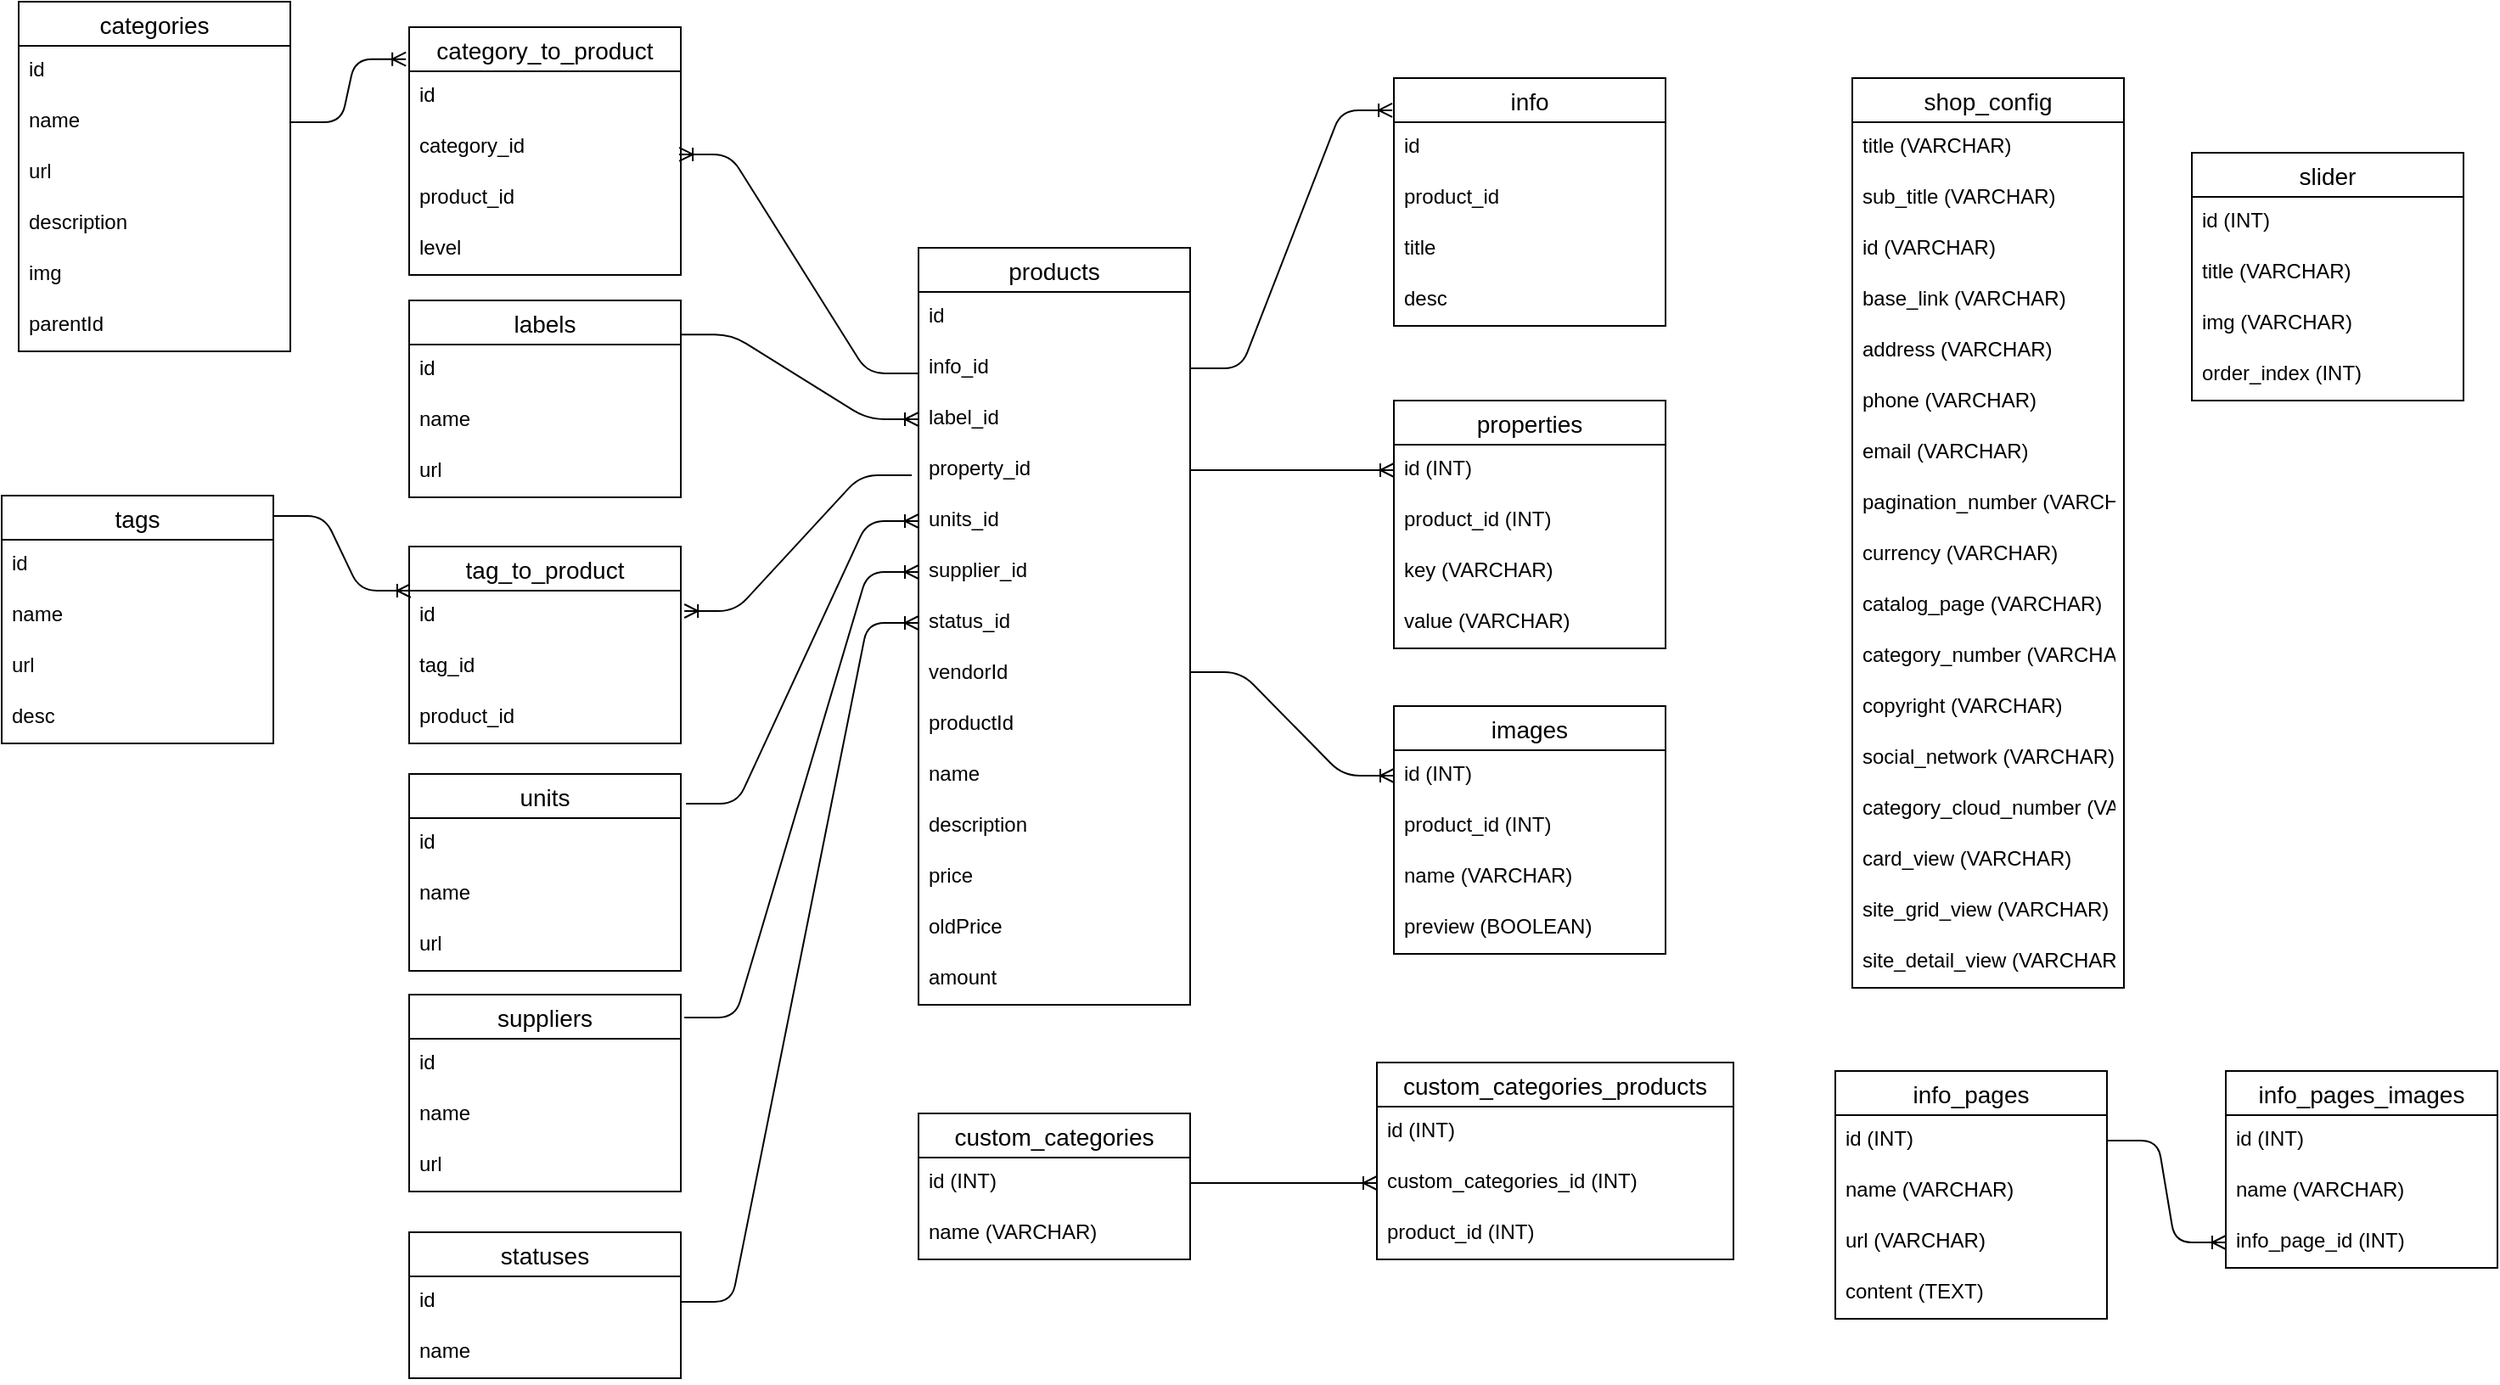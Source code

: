 <mxfile version="15.4.1" type="device"><diagram id="36N0CH02LClI_VY_MF4J" name="Page-1"><mxGraphModel dx="677" dy="369" grid="1" gridSize="10" guides="1" tooltips="1" connect="1" arrows="1" fold="1" page="1" pageScale="1" pageWidth="2339" pageHeight="3300" math="0" shadow="0"><root><mxCell id="0"/><mxCell id="1" parent="0"/><mxCell id="BFThYjjBlG5zubjrRYY2-1" value="products" style="swimlane;fontStyle=0;childLayout=stackLayout;horizontal=1;startSize=26;horizontalStack=0;resizeParent=1;resizeParentMax=0;resizeLast=0;collapsible=1;marginBottom=0;align=center;fontSize=14;" parent="1" vertex="1"><mxGeometry x="620" y="215" width="160" height="446" as="geometry"/></mxCell><mxCell id="BFThYjjBlG5zubjrRYY2-2" value="id" style="text;strokeColor=none;fillColor=none;spacingLeft=4;spacingRight=4;overflow=hidden;rotatable=0;points=[[0,0.5],[1,0.5]];portConstraint=eastwest;fontSize=12;" parent="BFThYjjBlG5zubjrRYY2-1" vertex="1"><mxGeometry y="26" width="160" height="30" as="geometry"/></mxCell><mxCell id="BFThYjjBlG5zubjrRYY2-4" value="info_id" style="text;strokeColor=none;fillColor=none;spacingLeft=4;spacingRight=4;overflow=hidden;rotatable=0;points=[[0,0.5],[1,0.5]];portConstraint=eastwest;fontSize=12;" parent="BFThYjjBlG5zubjrRYY2-1" vertex="1"><mxGeometry y="56" width="160" height="30" as="geometry"/></mxCell><mxCell id="BFThYjjBlG5zubjrRYY2-85" value="label_id" style="text;strokeColor=none;fillColor=none;spacingLeft=4;spacingRight=4;overflow=hidden;rotatable=0;points=[[0,0.5],[1,0.5]];portConstraint=eastwest;fontSize=12;" parent="BFThYjjBlG5zubjrRYY2-1" vertex="1"><mxGeometry y="86" width="160" height="30" as="geometry"/></mxCell><mxCell id="BFThYjjBlG5zubjrRYY2-108" value="property_id&#10;" style="text;strokeColor=none;fillColor=none;spacingLeft=4;spacingRight=4;overflow=hidden;rotatable=0;points=[[0,0.5],[1,0.5]];portConstraint=eastwest;fontSize=12;" parent="BFThYjjBlG5zubjrRYY2-1" vertex="1"><mxGeometry y="116" width="160" height="30" as="geometry"/></mxCell><mxCell id="BFThYjjBlG5zubjrRYY2-28" value="units_id" style="text;strokeColor=none;fillColor=none;spacingLeft=4;spacingRight=4;overflow=hidden;rotatable=0;points=[[0,0.5],[1,0.5]];portConstraint=eastwest;fontSize=12;" parent="BFThYjjBlG5zubjrRYY2-1" vertex="1"><mxGeometry y="146" width="160" height="30" as="geometry"/></mxCell><mxCell id="BFThYjjBlG5zubjrRYY2-29" value="supplier_id" style="text;strokeColor=none;fillColor=none;spacingLeft=4;spacingRight=4;overflow=hidden;rotatable=0;points=[[0,0.5],[1,0.5]];portConstraint=eastwest;fontSize=12;" parent="BFThYjjBlG5zubjrRYY2-1" vertex="1"><mxGeometry y="176" width="160" height="30" as="geometry"/></mxCell><mxCell id="XD39l51S1EiZAexz2VsH-1" value="status_id" style="text;strokeColor=none;fillColor=none;spacingLeft=4;spacingRight=4;overflow=hidden;rotatable=0;points=[[0,0.5],[1,0.5]];portConstraint=eastwest;fontSize=12;" parent="BFThYjjBlG5zubjrRYY2-1" vertex="1"><mxGeometry y="206" width="160" height="30" as="geometry"/></mxCell><mxCell id="BFThYjjBlG5zubjrRYY2-5" value="vendorId" style="text;strokeColor=none;fillColor=none;spacingLeft=4;spacingRight=4;overflow=hidden;rotatable=0;points=[[0,0.5],[1,0.5]];portConstraint=eastwest;fontSize=12;" parent="BFThYjjBlG5zubjrRYY2-1" vertex="1"><mxGeometry y="236" width="160" height="30" as="geometry"/></mxCell><mxCell id="BFThYjjBlG5zubjrRYY2-84" value="productId" style="text;strokeColor=none;fillColor=none;spacingLeft=4;spacingRight=4;overflow=hidden;rotatable=0;points=[[0,0.5],[1,0.5]];portConstraint=eastwest;fontSize=12;" parent="BFThYjjBlG5zubjrRYY2-1" vertex="1"><mxGeometry y="266" width="160" height="30" as="geometry"/></mxCell><mxCell id="BFThYjjBlG5zubjrRYY2-6" value="name" style="text;strokeColor=none;fillColor=none;spacingLeft=4;spacingRight=4;overflow=hidden;rotatable=0;points=[[0,0.5],[1,0.5]];portConstraint=eastwest;fontSize=12;" parent="BFThYjjBlG5zubjrRYY2-1" vertex="1"><mxGeometry y="296" width="160" height="30" as="geometry"/></mxCell><mxCell id="BFThYjjBlG5zubjrRYY2-11" value="description" style="text;strokeColor=none;fillColor=none;spacingLeft=4;spacingRight=4;overflow=hidden;rotatable=0;points=[[0,0.5],[1,0.5]];portConstraint=eastwest;fontSize=12;" parent="BFThYjjBlG5zubjrRYY2-1" vertex="1"><mxGeometry y="326" width="160" height="30" as="geometry"/></mxCell><mxCell id="BFThYjjBlG5zubjrRYY2-30" value="price" style="text;strokeColor=none;fillColor=none;spacingLeft=4;spacingRight=4;overflow=hidden;rotatable=0;points=[[0,0.5],[1,0.5]];portConstraint=eastwest;fontSize=12;" parent="BFThYjjBlG5zubjrRYY2-1" vertex="1"><mxGeometry y="356" width="160" height="30" as="geometry"/></mxCell><mxCell id="BFThYjjBlG5zubjrRYY2-12" value="oldPrice" style="text;strokeColor=none;fillColor=none;spacingLeft=4;spacingRight=4;overflow=hidden;rotatable=0;points=[[0,0.5],[1,0.5]];portConstraint=eastwest;fontSize=12;" parent="BFThYjjBlG5zubjrRYY2-1" vertex="1"><mxGeometry y="386" width="160" height="30" as="geometry"/></mxCell><mxCell id="BFThYjjBlG5zubjrRYY2-27" value="amount" style="text;strokeColor=none;fillColor=none;spacingLeft=4;spacingRight=4;overflow=hidden;rotatable=0;points=[[0,0.5],[1,0.5]];portConstraint=eastwest;fontSize=12;" parent="BFThYjjBlG5zubjrRYY2-1" vertex="1"><mxGeometry y="416" width="160" height="30" as="geometry"/></mxCell><mxCell id="BFThYjjBlG5zubjrRYY2-33" value="info" style="swimlane;fontStyle=0;childLayout=stackLayout;horizontal=1;startSize=26;horizontalStack=0;resizeParent=1;resizeParentMax=0;resizeLast=0;collapsible=1;marginBottom=0;align=center;fontSize=14;" parent="1" vertex="1"><mxGeometry x="900" y="115" width="160" height="146" as="geometry"/></mxCell><mxCell id="BFThYjjBlG5zubjrRYY2-34" value="id" style="text;strokeColor=none;fillColor=none;spacingLeft=4;spacingRight=4;overflow=hidden;rotatable=0;points=[[0,0.5],[1,0.5]];portConstraint=eastwest;fontSize=12;" parent="BFThYjjBlG5zubjrRYY2-33" vertex="1"><mxGeometry y="26" width="160" height="30" as="geometry"/></mxCell><mxCell id="BFThYjjBlG5zubjrRYY2-70" value="product_id&#10;" style="text;strokeColor=none;fillColor=none;spacingLeft=4;spacingRight=4;overflow=hidden;rotatable=0;points=[[0,0.5],[1,0.5]];portConstraint=eastwest;fontSize=12;" parent="BFThYjjBlG5zubjrRYY2-33" vertex="1"><mxGeometry y="56" width="160" height="30" as="geometry"/></mxCell><mxCell id="BFThYjjBlG5zubjrRYY2-35" value="title" style="text;strokeColor=none;fillColor=none;spacingLeft=4;spacingRight=4;overflow=hidden;rotatable=0;points=[[0,0.5],[1,0.5]];portConstraint=eastwest;fontSize=12;" parent="BFThYjjBlG5zubjrRYY2-33" vertex="1"><mxGeometry y="86" width="160" height="30" as="geometry"/></mxCell><mxCell id="BFThYjjBlG5zubjrRYY2-36" value="desc" style="text;strokeColor=none;fillColor=none;spacingLeft=4;spacingRight=4;overflow=hidden;rotatable=0;points=[[0,0.5],[1,0.5]];portConstraint=eastwest;fontSize=12;" parent="BFThYjjBlG5zubjrRYY2-33" vertex="1"><mxGeometry y="116" width="160" height="30" as="geometry"/></mxCell><mxCell id="BFThYjjBlG5zubjrRYY2-38" value="" style="edgeStyle=entityRelationEdgeStyle;fontSize=12;html=1;endArrow=ERoneToMany;entryX=-0.006;entryY=0.13;entryDx=0;entryDy=0;exitX=1;exitY=0.5;exitDx=0;exitDy=0;entryPerimeter=0;" parent="1" source="BFThYjjBlG5zubjrRYY2-4" target="BFThYjjBlG5zubjrRYY2-33" edge="1"><mxGeometry width="100" height="100" relative="1" as="geometry"><mxPoint x="772" y="154" as="sourcePoint"/><mxPoint x="1050" y="531" as="targetPoint"/></mxGeometry></mxCell><mxCell id="BFThYjjBlG5zubjrRYY2-39" value="categories" style="swimlane;fontStyle=0;childLayout=stackLayout;horizontal=1;startSize=26;horizontalStack=0;resizeParent=1;resizeParentMax=0;resizeLast=0;collapsible=1;marginBottom=0;align=center;fontSize=14;flipH=1;" parent="1" vertex="1"><mxGeometry x="90" y="70" width="160" height="206" as="geometry"/></mxCell><mxCell id="BFThYjjBlG5zubjrRYY2-40" value="id" style="text;strokeColor=none;fillColor=none;spacingLeft=4;spacingRight=4;overflow=hidden;rotatable=0;points=[[0,0.5],[1,0.5]];portConstraint=eastwest;fontSize=12;" parent="BFThYjjBlG5zubjrRYY2-39" vertex="1"><mxGeometry y="26" width="160" height="30" as="geometry"/></mxCell><mxCell id="BFThYjjBlG5zubjrRYY2-71" value="name" style="text;strokeColor=none;fillColor=none;spacingLeft=4;spacingRight=4;overflow=hidden;rotatable=0;points=[[0,0.5],[1,0.5]];portConstraint=eastwest;fontSize=12;" parent="BFThYjjBlG5zubjrRYY2-39" vertex="1"><mxGeometry y="56" width="160" height="30" as="geometry"/></mxCell><mxCell id="BFThYjjBlG5zubjrRYY2-72" value="url" style="text;strokeColor=none;fillColor=none;spacingLeft=4;spacingRight=4;overflow=hidden;rotatable=0;points=[[0,0.5],[1,0.5]];portConstraint=eastwest;fontSize=12;" parent="BFThYjjBlG5zubjrRYY2-39" vertex="1"><mxGeometry y="86" width="160" height="30" as="geometry"/></mxCell><mxCell id="BFThYjjBlG5zubjrRYY2-87" value="description" style="text;strokeColor=none;fillColor=none;spacingLeft=4;spacingRight=4;overflow=hidden;rotatable=0;points=[[0,0.5],[1,0.5]];portConstraint=eastwest;fontSize=12;" parent="BFThYjjBlG5zubjrRYY2-39" vertex="1"><mxGeometry y="116" width="160" height="30" as="geometry"/></mxCell><mxCell id="BFThYjjBlG5zubjrRYY2-88" value="img" style="text;strokeColor=none;fillColor=none;spacingLeft=4;spacingRight=4;overflow=hidden;rotatable=0;points=[[0,0.5],[1,0.5]];portConstraint=eastwest;fontSize=12;" parent="BFThYjjBlG5zubjrRYY2-39" vertex="1"><mxGeometry y="146" width="160" height="30" as="geometry"/></mxCell><mxCell id="2tE6KyGhtr5BVdpOvnAl-1" value="parentId" style="text;strokeColor=none;fillColor=none;spacingLeft=4;spacingRight=4;overflow=hidden;rotatable=0;points=[[0,0.5],[1,0.5]];portConstraint=eastwest;fontSize=12;" parent="BFThYjjBlG5zubjrRYY2-39" vertex="1"><mxGeometry y="176" width="160" height="30" as="geometry"/></mxCell><mxCell id="BFThYjjBlG5zubjrRYY2-50" value="tags" style="swimlane;fontStyle=0;childLayout=stackLayout;horizontal=1;startSize=26;horizontalStack=0;resizeParent=1;resizeParentMax=0;resizeLast=0;collapsible=1;marginBottom=0;align=center;fontSize=14;" parent="1" vertex="1"><mxGeometry x="80" y="361" width="160" height="146" as="geometry"/></mxCell><mxCell id="BFThYjjBlG5zubjrRYY2-51" value="id" style="text;strokeColor=none;fillColor=none;spacingLeft=4;spacingRight=4;overflow=hidden;rotatable=0;points=[[0,0.5],[1,0.5]];portConstraint=eastwest;fontSize=12;" parent="BFThYjjBlG5zubjrRYY2-50" vertex="1"><mxGeometry y="26" width="160" height="30" as="geometry"/></mxCell><mxCell id="BFThYjjBlG5zubjrRYY2-52" value="name" style="text;strokeColor=none;fillColor=none;spacingLeft=4;spacingRight=4;overflow=hidden;rotatable=0;points=[[0,0.5],[1,0.5]];portConstraint=eastwest;fontSize=12;" parent="BFThYjjBlG5zubjrRYY2-50" vertex="1"><mxGeometry y="56" width="160" height="30" as="geometry"/></mxCell><mxCell id="BFThYjjBlG5zubjrRYY2-53" value="url" style="text;strokeColor=none;fillColor=none;spacingLeft=4;spacingRight=4;overflow=hidden;rotatable=0;points=[[0,0.5],[1,0.5]];portConstraint=eastwest;fontSize=12;" parent="BFThYjjBlG5zubjrRYY2-50" vertex="1"><mxGeometry y="86" width="160" height="30" as="geometry"/></mxCell><mxCell id="BFThYjjBlG5zubjrRYY2-125" value="desc" style="text;strokeColor=none;fillColor=none;spacingLeft=4;spacingRight=4;overflow=hidden;rotatable=0;points=[[0,0.5],[1,0.5]];portConstraint=eastwest;fontSize=12;" parent="BFThYjjBlG5zubjrRYY2-50" vertex="1"><mxGeometry y="116" width="160" height="30" as="geometry"/></mxCell><mxCell id="BFThYjjBlG5zubjrRYY2-54" value="" style="edgeStyle=entityRelationEdgeStyle;fontSize=12;html=1;endArrow=ERoneToMany;rounded=1;targetPerimeterSpacing=4;startSize=13;entryX=0.006;entryY=0;entryDx=0;entryDy=0;entryPerimeter=0;exitX=1;exitY=0.082;exitDx=0;exitDy=0;exitPerimeter=0;" parent="1" source="BFThYjjBlG5zubjrRYY2-50" target="1uZhw6osIgVFx9gYgVaO-2" edge="1"><mxGeometry width="100" height="100" relative="1" as="geometry"><mxPoint x="244" y="375" as="sourcePoint"/><mxPoint x="210" y="475" as="targetPoint"/></mxGeometry></mxCell><mxCell id="BFThYjjBlG5zubjrRYY2-58" value="labels" style="swimlane;fontStyle=0;childLayout=stackLayout;horizontal=1;startSize=26;horizontalStack=0;resizeParent=1;resizeParentMax=0;resizeLast=0;collapsible=1;marginBottom=0;align=center;fontSize=14;" parent="1" vertex="1"><mxGeometry x="320" y="246" width="160" height="116" as="geometry"/></mxCell><mxCell id="BFThYjjBlG5zubjrRYY2-59" value="id" style="text;strokeColor=none;fillColor=none;spacingLeft=4;spacingRight=4;overflow=hidden;rotatable=0;points=[[0,0.5],[1,0.5]];portConstraint=eastwest;fontSize=12;" parent="BFThYjjBlG5zubjrRYY2-58" vertex="1"><mxGeometry y="26" width="160" height="30" as="geometry"/></mxCell><mxCell id="BFThYjjBlG5zubjrRYY2-60" value="name" style="text;strokeColor=none;fillColor=none;spacingLeft=4;spacingRight=4;overflow=hidden;rotatable=0;points=[[0,0.5],[1,0.5]];portConstraint=eastwest;fontSize=12;" parent="BFThYjjBlG5zubjrRYY2-58" vertex="1"><mxGeometry y="56" width="160" height="30" as="geometry"/></mxCell><mxCell id="H0rut0uH2aOcFaJDdHQ3-23" value="url" style="text;strokeColor=none;fillColor=none;spacingLeft=4;spacingRight=4;overflow=hidden;rotatable=0;points=[[0,0.5],[1,0.5]];portConstraint=eastwest;fontSize=12;" parent="BFThYjjBlG5zubjrRYY2-58" vertex="1"><mxGeometry y="86" width="160" height="30" as="geometry"/></mxCell><mxCell id="BFThYjjBlG5zubjrRYY2-63" value="" style="edgeStyle=entityRelationEdgeStyle;fontSize=12;html=1;endArrow=ERoneToMany;startSize=13;targetPerimeterSpacing=4;strokeColor=#000000;exitX=1;exitY=0.174;exitDx=0;exitDy=0;exitPerimeter=0;entryX=0;entryY=0.5;entryDx=0;entryDy=0;" parent="1" source="BFThYjjBlG5zubjrRYY2-58" target="BFThYjjBlG5zubjrRYY2-85" edge="1"><mxGeometry width="100" height="100" relative="1" as="geometry"><mxPoint x="520" y="215" as="sourcePoint"/><mxPoint x="770" y="186" as="targetPoint"/></mxGeometry></mxCell><mxCell id="BFThYjjBlG5zubjrRYY2-109" value="properties" style="swimlane;fontStyle=0;childLayout=stackLayout;horizontal=1;startSize=26;horizontalStack=0;resizeParent=1;resizeParentMax=0;resizeLast=0;collapsible=1;marginBottom=0;align=center;fontSize=14;" parent="1" vertex="1"><mxGeometry x="900" y="305" width="160" height="146" as="geometry"/></mxCell><mxCell id="BFThYjjBlG5zubjrRYY2-110" value="id (INT)" style="text;strokeColor=none;fillColor=none;spacingLeft=4;spacingRight=4;overflow=hidden;rotatable=0;points=[[0,0.5],[1,0.5]];portConstraint=eastwest;fontSize=12;" parent="BFThYjjBlG5zubjrRYY2-109" vertex="1"><mxGeometry y="26" width="160" height="30" as="geometry"/></mxCell><mxCell id="BFThYjjBlG5zubjrRYY2-111" value="product_id (INT)&#10;" style="text;strokeColor=none;fillColor=none;spacingLeft=4;spacingRight=4;overflow=hidden;rotatable=0;points=[[0,0.5],[1,0.5]];portConstraint=eastwest;fontSize=12;" parent="BFThYjjBlG5zubjrRYY2-109" vertex="1"><mxGeometry y="56" width="160" height="30" as="geometry"/></mxCell><mxCell id="H0rut0uH2aOcFaJDdHQ3-28" value="key (VARCHAR)" style="text;strokeColor=none;fillColor=none;spacingLeft=4;spacingRight=4;overflow=hidden;rotatable=0;points=[[0,0.5],[1,0.5]];portConstraint=eastwest;fontSize=12;" parent="BFThYjjBlG5zubjrRYY2-109" vertex="1"><mxGeometry y="86" width="160" height="30" as="geometry"/></mxCell><mxCell id="H0rut0uH2aOcFaJDdHQ3-29" value="value (VARCHAR)" style="text;strokeColor=none;fillColor=none;spacingLeft=4;spacingRight=4;overflow=hidden;rotatable=0;points=[[0,0.5],[1,0.5]];portConstraint=eastwest;fontSize=12;" parent="BFThYjjBlG5zubjrRYY2-109" vertex="1"><mxGeometry y="116" width="160" height="30" as="geometry"/></mxCell><mxCell id="BFThYjjBlG5zubjrRYY2-114" value="" style="edgeStyle=entityRelationEdgeStyle;fontSize=12;html=1;endArrow=ERoneToMany;entryX=0;entryY=0.5;entryDx=0;entryDy=0;exitX=1;exitY=0.5;exitDx=0;exitDy=0;" parent="1" source="BFThYjjBlG5zubjrRYY2-108" target="BFThYjjBlG5zubjrRYY2-110" edge="1"><mxGeometry width="100" height="100" relative="1" as="geometry"><mxPoint x="790" y="409.01" as="sourcePoint"/><mxPoint x="909.04" y="226.99" as="targetPoint"/></mxGeometry></mxCell><mxCell id="BFThYjjBlG5zubjrRYY2-118" value="category_to_product" style="swimlane;fontStyle=0;childLayout=stackLayout;horizontal=1;startSize=26;horizontalStack=0;resizeParent=1;resizeParentMax=0;resizeLast=0;collapsible=1;marginBottom=0;align=center;fontSize=14;" parent="1" vertex="1"><mxGeometry x="320" y="85" width="160" height="146" as="geometry"/></mxCell><mxCell id="BFThYjjBlG5zubjrRYY2-119" value="id" style="text;strokeColor=none;fillColor=none;spacingLeft=4;spacingRight=4;overflow=hidden;rotatable=0;points=[[0,0.5],[1,0.5]];portConstraint=eastwest;fontSize=12;" parent="BFThYjjBlG5zubjrRYY2-118" vertex="1"><mxGeometry y="26" width="160" height="30" as="geometry"/></mxCell><mxCell id="BFThYjjBlG5zubjrRYY2-120" value="category_id" style="text;strokeColor=none;fillColor=none;spacingLeft=4;spacingRight=4;overflow=hidden;rotatable=0;points=[[0,0.5],[1,0.5]];portConstraint=eastwest;fontSize=12;" parent="BFThYjjBlG5zubjrRYY2-118" vertex="1"><mxGeometry y="56" width="160" height="30" as="geometry"/></mxCell><mxCell id="BFThYjjBlG5zubjrRYY2-121" value="product_id" style="text;strokeColor=none;fillColor=none;spacingLeft=4;spacingRight=4;overflow=hidden;rotatable=0;points=[[0,0.5],[1,0.5]];portConstraint=eastwest;fontSize=12;" parent="BFThYjjBlG5zubjrRYY2-118" vertex="1"><mxGeometry y="86" width="160" height="30" as="geometry"/></mxCell><mxCell id="BFThYjjBlG5zubjrRYY2-124" value="level" style="text;strokeColor=none;fillColor=none;spacingLeft=4;spacingRight=4;overflow=hidden;rotatable=0;points=[[0,0.5],[1,0.5]];portConstraint=eastwest;fontSize=12;" parent="BFThYjjBlG5zubjrRYY2-118" vertex="1"><mxGeometry y="116" width="160" height="30" as="geometry"/></mxCell><mxCell id="BFThYjjBlG5zubjrRYY2-122" value="" style="edgeStyle=entityRelationEdgeStyle;fontSize=12;html=1;endArrow=ERoneToMany;startSize=13;targetPerimeterSpacing=4;strokeColor=#000000;exitX=1;exitY=0.5;exitDx=0;exitDy=0;entryX=-0.012;entryY=0.129;entryDx=0;entryDy=0;entryPerimeter=0;" parent="1" source="BFThYjjBlG5zubjrRYY2-71" target="BFThYjjBlG5zubjrRYY2-118" edge="1"><mxGeometry width="100" height="100" relative="1" as="geometry"><mxPoint x="180" y="286" as="sourcePoint"/><mxPoint x="320" y="245" as="targetPoint"/></mxGeometry></mxCell><mxCell id="BFThYjjBlG5zubjrRYY2-126" value="units" style="swimlane;fontStyle=0;childLayout=stackLayout;horizontal=1;startSize=26;horizontalStack=0;resizeParent=1;resizeParentMax=0;resizeLast=0;collapsible=1;marginBottom=0;align=center;fontSize=14;" parent="1" vertex="1"><mxGeometry x="320" y="525" width="160" height="116" as="geometry"/></mxCell><mxCell id="BFThYjjBlG5zubjrRYY2-127" value="id" style="text;strokeColor=none;fillColor=none;spacingLeft=4;spacingRight=4;overflow=hidden;rotatable=0;points=[[0,0.5],[1,0.5]];portConstraint=eastwest;fontSize=12;" parent="BFThYjjBlG5zubjrRYY2-126" vertex="1"><mxGeometry y="26" width="160" height="30" as="geometry"/></mxCell><mxCell id="BFThYjjBlG5zubjrRYY2-128" value="name" style="text;strokeColor=none;fillColor=none;spacingLeft=4;spacingRight=4;overflow=hidden;rotatable=0;points=[[0,0.5],[1,0.5]];portConstraint=eastwest;fontSize=12;" parent="BFThYjjBlG5zubjrRYY2-126" vertex="1"><mxGeometry y="56" width="160" height="30" as="geometry"/></mxCell><mxCell id="H0rut0uH2aOcFaJDdHQ3-27" value="url" style="text;strokeColor=none;fillColor=none;spacingLeft=4;spacingRight=4;overflow=hidden;rotatable=0;points=[[0,0.5],[1,0.5]];portConstraint=eastwest;fontSize=12;" parent="BFThYjjBlG5zubjrRYY2-126" vertex="1"><mxGeometry y="86" width="160" height="30" as="geometry"/></mxCell><mxCell id="BFThYjjBlG5zubjrRYY2-131" value="" style="edgeStyle=entityRelationEdgeStyle;fontSize=12;html=1;endArrow=ERoneToMany;startSize=13;targetPerimeterSpacing=4;strokeColor=#000000;exitX=1.019;exitY=0.151;exitDx=0;exitDy=0;exitPerimeter=0;entryX=0;entryY=0.5;entryDx=0;entryDy=0;" parent="1" source="BFThYjjBlG5zubjrRYY2-126" target="BFThYjjBlG5zubjrRYY2-28" edge="1"><mxGeometry width="100" height="100" relative="1" as="geometry"><mxPoint x="500" y="825" as="sourcePoint"/><mxPoint x="600" y="725" as="targetPoint"/></mxGeometry></mxCell><mxCell id="BFThYjjBlG5zubjrRYY2-132" value="suppliers" style="swimlane;fontStyle=0;childLayout=stackLayout;horizontal=1;startSize=26;horizontalStack=0;resizeParent=1;resizeParentMax=0;resizeLast=0;collapsible=1;marginBottom=0;align=center;fontSize=14;" parent="1" vertex="1"><mxGeometry x="320" y="655" width="160" height="116" as="geometry"/></mxCell><mxCell id="BFThYjjBlG5zubjrRYY2-133" value="id" style="text;strokeColor=none;fillColor=none;spacingLeft=4;spacingRight=4;overflow=hidden;rotatable=0;points=[[0,0.5],[1,0.5]];portConstraint=eastwest;fontSize=12;" parent="BFThYjjBlG5zubjrRYY2-132" vertex="1"><mxGeometry y="26" width="160" height="30" as="geometry"/></mxCell><mxCell id="BFThYjjBlG5zubjrRYY2-134" value="name" style="text;strokeColor=none;fillColor=none;spacingLeft=4;spacingRight=4;overflow=hidden;rotatable=0;points=[[0,0.5],[1,0.5]];portConstraint=eastwest;fontSize=12;" parent="BFThYjjBlG5zubjrRYY2-132" vertex="1"><mxGeometry y="56" width="160" height="30" as="geometry"/></mxCell><mxCell id="H0rut0uH2aOcFaJDdHQ3-26" value="url" style="text;strokeColor=none;fillColor=none;spacingLeft=4;spacingRight=4;overflow=hidden;rotatable=0;points=[[0,0.5],[1,0.5]];portConstraint=eastwest;fontSize=12;" parent="BFThYjjBlG5zubjrRYY2-132" vertex="1"><mxGeometry y="86" width="160" height="30" as="geometry"/></mxCell><mxCell id="BFThYjjBlG5zubjrRYY2-135" value="" style="edgeStyle=entityRelationEdgeStyle;fontSize=12;html=1;endArrow=ERoneToMany;startSize=13;targetPerimeterSpacing=4;strokeColor=#000000;exitX=1.013;exitY=0.116;exitDx=0;exitDy=0;exitPerimeter=0;entryX=0;entryY=0.5;entryDx=0;entryDy=0;" parent="1" source="BFThYjjBlG5zubjrRYY2-132" target="BFThYjjBlG5zubjrRYY2-29" edge="1"><mxGeometry width="100" height="100" relative="1" as="geometry"><mxPoint x="500" y="715" as="sourcePoint"/><mxPoint x="600" y="615" as="targetPoint"/></mxGeometry></mxCell><mxCell id="1uZhw6osIgVFx9gYgVaO-1" value="tag_to_product" style="swimlane;fontStyle=0;childLayout=stackLayout;horizontal=1;startSize=26;horizontalStack=0;resizeParent=1;resizeParentMax=0;resizeLast=0;collapsible=1;marginBottom=0;align=center;fontSize=14;" parent="1" vertex="1"><mxGeometry x="320" y="391" width="160" height="116" as="geometry"/></mxCell><mxCell id="1uZhw6osIgVFx9gYgVaO-2" value="id" style="text;strokeColor=none;fillColor=none;spacingLeft=4;spacingRight=4;overflow=hidden;rotatable=0;points=[[0,0.5],[1,0.5]];portConstraint=eastwest;fontSize=12;" parent="1uZhw6osIgVFx9gYgVaO-1" vertex="1"><mxGeometry y="26" width="160" height="30" as="geometry"/></mxCell><mxCell id="1uZhw6osIgVFx9gYgVaO-3" value="tag_id" style="text;strokeColor=none;fillColor=none;spacingLeft=4;spacingRight=4;overflow=hidden;rotatable=0;points=[[0,0.5],[1,0.5]];portConstraint=eastwest;fontSize=12;" parent="1uZhw6osIgVFx9gYgVaO-1" vertex="1"><mxGeometry y="56" width="160" height="30" as="geometry"/></mxCell><mxCell id="1uZhw6osIgVFx9gYgVaO-4" value="product_id" style="text;strokeColor=none;fillColor=none;spacingLeft=4;spacingRight=4;overflow=hidden;rotatable=0;points=[[0,0.5],[1,0.5]];portConstraint=eastwest;fontSize=12;" parent="1uZhw6osIgVFx9gYgVaO-1" vertex="1"><mxGeometry y="86" width="160" height="30" as="geometry"/></mxCell><mxCell id="H0rut0uH2aOcFaJDdHQ3-21" value="" style="edgeStyle=entityRelationEdgeStyle;fontSize=12;html=1;endArrow=none;fontColor=#FF0008;verticalAlign=middle;startArrow=ERoneToMany;startFill=0;endFill=0;exitX=0.994;exitY=0.633;exitDx=0;exitDy=0;exitPerimeter=0;entryX=0;entryY=0.6;entryDx=0;entryDy=0;entryPerimeter=0;" parent="1" source="BFThYjjBlG5zubjrRYY2-120" target="BFThYjjBlG5zubjrRYY2-4" edge="1"><mxGeometry width="100" height="100" relative="1" as="geometry"><mxPoint x="510" y="157.5" as="sourcePoint"/><mxPoint x="615.04" y="289" as="targetPoint"/></mxGeometry></mxCell><mxCell id="H0rut0uH2aOcFaJDdHQ3-22" value="" style="edgeStyle=entityRelationEdgeStyle;fontSize=12;html=1;endArrow=none;fontColor=#FF0008;verticalAlign=middle;startArrow=ERoneToMany;startFill=0;endFill=0;exitX=1.013;exitY=0.4;exitDx=0;exitDy=0;exitPerimeter=0;entryX=-0.025;entryY=0.6;entryDx=0;entryDy=0;entryPerimeter=0;" parent="1" source="1uZhw6osIgVFx9gYgVaO-2" target="BFThYjjBlG5zubjrRYY2-108" edge="1"><mxGeometry width="100" height="100" relative="1" as="geometry"><mxPoint x="480" y="355" as="sourcePoint"/><mxPoint x="594" y="356" as="targetPoint"/></mxGeometry></mxCell><mxCell id="2tE6KyGhtr5BVdpOvnAl-2" value="images" style="swimlane;fontStyle=0;childLayout=stackLayout;horizontal=1;startSize=26;horizontalStack=0;resizeParent=1;resizeParentMax=0;resizeLast=0;collapsible=1;marginBottom=0;align=center;fontSize=14;" parent="1" vertex="1"><mxGeometry x="900" y="485" width="160" height="146" as="geometry"/></mxCell><mxCell id="2tE6KyGhtr5BVdpOvnAl-3" value="id (INT)" style="text;strokeColor=none;fillColor=none;spacingLeft=4;spacingRight=4;overflow=hidden;rotatable=0;points=[[0,0.5],[1,0.5]];portConstraint=eastwest;fontSize=12;" parent="2tE6KyGhtr5BVdpOvnAl-2" vertex="1"><mxGeometry y="26" width="160" height="30" as="geometry"/></mxCell><mxCell id="2tE6KyGhtr5BVdpOvnAl-4" value="product_id (INT)&#10;" style="text;strokeColor=none;fillColor=none;spacingLeft=4;spacingRight=4;overflow=hidden;rotatable=0;points=[[0,0.5],[1,0.5]];portConstraint=eastwest;fontSize=12;" parent="2tE6KyGhtr5BVdpOvnAl-2" vertex="1"><mxGeometry y="56" width="160" height="30" as="geometry"/></mxCell><mxCell id="2tE6KyGhtr5BVdpOvnAl-5" value="name (VARCHAR)" style="text;strokeColor=none;fillColor=none;spacingLeft=4;spacingRight=4;overflow=hidden;rotatable=0;points=[[0,0.5],[1,0.5]];portConstraint=eastwest;fontSize=12;" parent="2tE6KyGhtr5BVdpOvnAl-2" vertex="1"><mxGeometry y="86" width="160" height="30" as="geometry"/></mxCell><mxCell id="2tE6KyGhtr5BVdpOvnAl-6" value="preview (BOOLEAN)" style="text;strokeColor=none;fillColor=none;spacingLeft=4;spacingRight=4;overflow=hidden;rotatable=0;points=[[0,0.5],[1,0.5]];portConstraint=eastwest;fontSize=12;" parent="2tE6KyGhtr5BVdpOvnAl-2" vertex="1"><mxGeometry y="116" width="160" height="30" as="geometry"/></mxCell><mxCell id="2tE6KyGhtr5BVdpOvnAl-7" value="" style="edgeStyle=entityRelationEdgeStyle;fontSize=12;html=1;endArrow=ERoneToMany;entryX=0;entryY=0.5;entryDx=0;entryDy=0;exitX=1;exitY=0.5;exitDx=0;exitDy=0;" parent="1" target="2tE6KyGhtr5BVdpOvnAl-3" edge="1"><mxGeometry width="100" height="100" relative="1" as="geometry"><mxPoint x="780" y="465" as="sourcePoint"/><mxPoint x="900" y="465" as="targetPoint"/></mxGeometry></mxCell><mxCell id="XD39l51S1EiZAexz2VsH-2" value="statuses" style="swimlane;fontStyle=0;childLayout=stackLayout;horizontal=1;startSize=26;horizontalStack=0;resizeParent=1;resizeParentMax=0;resizeLast=0;collapsible=1;marginBottom=0;align=center;fontSize=14;" parent="1" vertex="1"><mxGeometry x="320" y="795" width="160" height="86" as="geometry"/></mxCell><mxCell id="XD39l51S1EiZAexz2VsH-3" value="id" style="text;strokeColor=none;fillColor=none;spacingLeft=4;spacingRight=4;overflow=hidden;rotatable=0;points=[[0,0.5],[1,0.5]];portConstraint=eastwest;fontSize=12;" parent="XD39l51S1EiZAexz2VsH-2" vertex="1"><mxGeometry y="26" width="160" height="30" as="geometry"/></mxCell><mxCell id="XD39l51S1EiZAexz2VsH-4" value="name" style="text;strokeColor=none;fillColor=none;spacingLeft=4;spacingRight=4;overflow=hidden;rotatable=0;points=[[0,0.5],[1,0.5]];portConstraint=eastwest;fontSize=12;" parent="XD39l51S1EiZAexz2VsH-2" vertex="1"><mxGeometry y="56" width="160" height="30" as="geometry"/></mxCell><mxCell id="XD39l51S1EiZAexz2VsH-6" value="" style="edgeStyle=entityRelationEdgeStyle;fontSize=12;html=1;endArrow=ERoneToMany;startSize=13;targetPerimeterSpacing=4;strokeColor=#000000;exitX=1;exitY=0.5;exitDx=0;exitDy=0;entryX=0;entryY=0.5;entryDx=0;entryDy=0;" parent="1" source="XD39l51S1EiZAexz2VsH-3" target="XD39l51S1EiZAexz2VsH-1" edge="1"><mxGeometry width="100" height="100" relative="1" as="geometry"><mxPoint x="480.0" y="837.456" as="sourcePoint"/><mxPoint x="617.92" y="575" as="targetPoint"/></mxGeometry></mxCell><mxCell id="-swWnSWeCs3NQBNjHgSg-1" value="shop_config" style="swimlane;fontStyle=0;childLayout=stackLayout;horizontal=1;startSize=26;horizontalStack=0;resizeParent=1;resizeParentMax=0;resizeLast=0;collapsible=1;marginBottom=0;align=center;fontSize=14;" parent="1" vertex="1"><mxGeometry x="1170" y="115" width="160" height="536" as="geometry"/></mxCell><mxCell id="-swWnSWeCs3NQBNjHgSg-2" value="title (VARCHAR)" style="text;strokeColor=none;fillColor=none;spacingLeft=4;spacingRight=4;overflow=hidden;rotatable=0;points=[[0,0.5],[1,0.5]];portConstraint=eastwest;fontSize=12;" parent="-swWnSWeCs3NQBNjHgSg-1" vertex="1"><mxGeometry y="26" width="160" height="30" as="geometry"/></mxCell><mxCell id="-swWnSWeCs3NQBNjHgSg-3" value="sub_title (VARCHAR)" style="text;strokeColor=none;fillColor=none;spacingLeft=4;spacingRight=4;overflow=hidden;rotatable=0;points=[[0,0.5],[1,0.5]];portConstraint=eastwest;fontSize=12;" parent="-swWnSWeCs3NQBNjHgSg-1" vertex="1"><mxGeometry y="56" width="160" height="30" as="geometry"/></mxCell><mxCell id="-swWnSWeCs3NQBNjHgSg-4" value="id (VARCHAR)" style="text;strokeColor=none;fillColor=none;spacingLeft=4;spacingRight=4;overflow=hidden;rotatable=0;points=[[0,0.5],[1,0.5]];portConstraint=eastwest;fontSize=12;" parent="-swWnSWeCs3NQBNjHgSg-1" vertex="1"><mxGeometry y="86" width="160" height="30" as="geometry"/></mxCell><mxCell id="-swWnSWeCs3NQBNjHgSg-5" value="base_link (VARCHAR)" style="text;strokeColor=none;fillColor=none;spacingLeft=4;spacingRight=4;overflow=hidden;rotatable=0;points=[[0,0.5],[1,0.5]];portConstraint=eastwest;fontSize=12;" parent="-swWnSWeCs3NQBNjHgSg-1" vertex="1"><mxGeometry y="116" width="160" height="30" as="geometry"/></mxCell><mxCell id="-swWnSWeCs3NQBNjHgSg-6" value="address (VARCHAR)" style="text;strokeColor=none;fillColor=none;spacingLeft=4;spacingRight=4;overflow=hidden;rotatable=0;points=[[0,0.5],[1,0.5]];portConstraint=eastwest;fontSize=12;" parent="-swWnSWeCs3NQBNjHgSg-1" vertex="1"><mxGeometry y="146" width="160" height="30" as="geometry"/></mxCell><mxCell id="-swWnSWeCs3NQBNjHgSg-7" value="phone (VARCHAR)" style="text;strokeColor=none;fillColor=none;spacingLeft=4;spacingRight=4;overflow=hidden;rotatable=0;points=[[0,0.5],[1,0.5]];portConstraint=eastwest;fontSize=12;" parent="-swWnSWeCs3NQBNjHgSg-1" vertex="1"><mxGeometry y="176" width="160" height="30" as="geometry"/></mxCell><mxCell id="-swWnSWeCs3NQBNjHgSg-8" value="email (VARCHAR)" style="text;strokeColor=none;fillColor=none;spacingLeft=4;spacingRight=4;overflow=hidden;rotatable=0;points=[[0,0.5],[1,0.5]];portConstraint=eastwest;fontSize=12;" parent="-swWnSWeCs3NQBNjHgSg-1" vertex="1"><mxGeometry y="206" width="160" height="30" as="geometry"/></mxCell><mxCell id="-swWnSWeCs3NQBNjHgSg-9" value="pagination_number (VARCHAR)" style="text;strokeColor=none;fillColor=none;spacingLeft=4;spacingRight=4;overflow=hidden;rotatable=0;points=[[0,0.5],[1,0.5]];portConstraint=eastwest;fontSize=12;" parent="-swWnSWeCs3NQBNjHgSg-1" vertex="1"><mxGeometry y="236" width="160" height="30" as="geometry"/></mxCell><mxCell id="-swWnSWeCs3NQBNjHgSg-10" value="currency (VARCHAR)" style="text;strokeColor=none;fillColor=none;spacingLeft=4;spacingRight=4;overflow=hidden;rotatable=0;points=[[0,0.5],[1,0.5]];portConstraint=eastwest;fontSize=12;" parent="-swWnSWeCs3NQBNjHgSg-1" vertex="1"><mxGeometry y="266" width="160" height="30" as="geometry"/></mxCell><mxCell id="-swWnSWeCs3NQBNjHgSg-11" value="catalog_page (VARCHAR)" style="text;strokeColor=none;fillColor=none;spacingLeft=4;spacingRight=4;overflow=hidden;rotatable=0;points=[[0,0.5],[1,0.5]];portConstraint=eastwest;fontSize=12;" parent="-swWnSWeCs3NQBNjHgSg-1" vertex="1"><mxGeometry y="296" width="160" height="30" as="geometry"/></mxCell><mxCell id="-swWnSWeCs3NQBNjHgSg-12" value="category_number (VARCHAR)" style="text;strokeColor=none;fillColor=none;spacingLeft=4;spacingRight=4;overflow=hidden;rotatable=0;points=[[0,0.5],[1,0.5]];portConstraint=eastwest;fontSize=12;" parent="-swWnSWeCs3NQBNjHgSg-1" vertex="1"><mxGeometry y="326" width="160" height="30" as="geometry"/></mxCell><mxCell id="-swWnSWeCs3NQBNjHgSg-13" value="copyright (VARCHAR)" style="text;strokeColor=none;fillColor=none;spacingLeft=4;spacingRight=4;overflow=hidden;rotatable=0;points=[[0,0.5],[1,0.5]];portConstraint=eastwest;fontSize=12;" parent="-swWnSWeCs3NQBNjHgSg-1" vertex="1"><mxGeometry y="356" width="160" height="30" as="geometry"/></mxCell><mxCell id="-swWnSWeCs3NQBNjHgSg-14" value="social_network (VARCHAR)" style="text;strokeColor=none;fillColor=none;spacingLeft=4;spacingRight=4;overflow=hidden;rotatable=0;points=[[0,0.5],[1,0.5]];portConstraint=eastwest;fontSize=12;" parent="-swWnSWeCs3NQBNjHgSg-1" vertex="1"><mxGeometry y="386" width="160" height="30" as="geometry"/></mxCell><mxCell id="-swWnSWeCs3NQBNjHgSg-15" value="category_cloud_number (VARCHAR)" style="text;strokeColor=none;fillColor=none;spacingLeft=4;spacingRight=4;overflow=hidden;rotatable=0;points=[[0,0.5],[1,0.5]];portConstraint=eastwest;fontSize=12;" parent="-swWnSWeCs3NQBNjHgSg-1" vertex="1"><mxGeometry y="416" width="160" height="30" as="geometry"/></mxCell><mxCell id="S-hMfn33wkWKlXzLddZH-4" value="card_view (VARCHAR)" style="text;strokeColor=none;fillColor=none;spacingLeft=4;spacingRight=4;overflow=hidden;rotatable=0;points=[[0,0.5],[1,0.5]];portConstraint=eastwest;fontSize=12;" parent="-swWnSWeCs3NQBNjHgSg-1" vertex="1"><mxGeometry y="446" width="160" height="30" as="geometry"/></mxCell><mxCell id="S-hMfn33wkWKlXzLddZH-1" value="site_grid_view (VARCHAR)" style="text;strokeColor=none;fillColor=none;spacingLeft=4;spacingRight=4;overflow=hidden;rotatable=0;points=[[0,0.5],[1,0.5]];portConstraint=eastwest;fontSize=12;" parent="-swWnSWeCs3NQBNjHgSg-1" vertex="1"><mxGeometry y="476" width="160" height="30" as="geometry"/></mxCell><mxCell id="S-hMfn33wkWKlXzLddZH-2" value="site_detail_view (VARCHAR)" style="text;strokeColor=none;fillColor=none;spacingLeft=4;spacingRight=4;overflow=hidden;rotatable=0;points=[[0,0.5],[1,0.5]];portConstraint=eastwest;fontSize=12;" parent="-swWnSWeCs3NQBNjHgSg-1" vertex="1"><mxGeometry y="506" width="160" height="30" as="geometry"/></mxCell><mxCell id="S-hMfn33wkWKlXzLddZH-5" value="custom_categories" style="swimlane;fontStyle=0;childLayout=stackLayout;horizontal=1;startSize=26;horizontalStack=0;resizeParent=1;resizeParentMax=0;resizeLast=0;collapsible=1;marginBottom=0;align=center;fontSize=14;" parent="1" vertex="1"><mxGeometry x="620" y="725" width="160" height="86" as="geometry"/></mxCell><mxCell id="S-hMfn33wkWKlXzLddZH-6" value="id (INT)" style="text;strokeColor=none;fillColor=none;spacingLeft=4;spacingRight=4;overflow=hidden;rotatable=0;points=[[0,0.5],[1,0.5]];portConstraint=eastwest;fontSize=12;" parent="S-hMfn33wkWKlXzLddZH-5" vertex="1"><mxGeometry y="26" width="160" height="30" as="geometry"/></mxCell><mxCell id="S-hMfn33wkWKlXzLddZH-7" value="name (VARCHAR)" style="text;strokeColor=none;fillColor=none;spacingLeft=4;spacingRight=4;overflow=hidden;rotatable=0;points=[[0,0.5],[1,0.5]];portConstraint=eastwest;fontSize=12;" parent="S-hMfn33wkWKlXzLddZH-5" vertex="1"><mxGeometry y="56" width="160" height="30" as="geometry"/></mxCell><mxCell id="S-hMfn33wkWKlXzLddZH-10" value="custom_categories_products" style="swimlane;fontStyle=0;childLayout=stackLayout;horizontal=1;startSize=26;horizontalStack=0;resizeParent=1;resizeParentMax=0;resizeLast=0;collapsible=1;marginBottom=0;align=center;fontSize=14;" parent="1" vertex="1"><mxGeometry x="890" y="695" width="210" height="116" as="geometry"/></mxCell><mxCell id="S-hMfn33wkWKlXzLddZH-11" value="id (INT)" style="text;strokeColor=none;fillColor=none;spacingLeft=4;spacingRight=4;overflow=hidden;rotatable=0;points=[[0,0.5],[1,0.5]];portConstraint=eastwest;fontSize=12;" parent="S-hMfn33wkWKlXzLddZH-10" vertex="1"><mxGeometry y="26" width="210" height="30" as="geometry"/></mxCell><mxCell id="S-hMfn33wkWKlXzLddZH-12" value="custom_categories_id (INT)" style="text;strokeColor=none;fillColor=none;spacingLeft=4;spacingRight=4;overflow=hidden;rotatable=0;points=[[0,0.5],[1,0.5]];portConstraint=eastwest;fontSize=12;" parent="S-hMfn33wkWKlXzLddZH-10" vertex="1"><mxGeometry y="56" width="210" height="30" as="geometry"/></mxCell><mxCell id="S-hMfn33wkWKlXzLddZH-13" value="product_id (INT)" style="text;strokeColor=none;fillColor=none;spacingLeft=4;spacingRight=4;overflow=hidden;rotatable=0;points=[[0,0.5],[1,0.5]];portConstraint=eastwest;fontSize=12;" parent="S-hMfn33wkWKlXzLddZH-10" vertex="1"><mxGeometry y="86" width="210" height="30" as="geometry"/></mxCell><mxCell id="S-hMfn33wkWKlXzLddZH-14" value="" style="edgeStyle=entityRelationEdgeStyle;fontSize=12;html=1;endArrow=ERoneToMany;startSize=13;targetPerimeterSpacing=4;strokeColor=#000000;exitX=1;exitY=0.5;exitDx=0;exitDy=0;entryX=0;entryY=0.5;entryDx=0;entryDy=0;" parent="1" source="S-hMfn33wkWKlXzLddZH-6" target="S-hMfn33wkWKlXzLddZH-12" edge="1"><mxGeometry width="100" height="100" relative="1" as="geometry"><mxPoint x="830" y="810" as="sourcePoint"/><mxPoint x="870" y="780" as="targetPoint"/></mxGeometry></mxCell><mxCell id="S-hMfn33wkWKlXzLddZH-15" value="info_pages" style="swimlane;fontStyle=0;childLayout=stackLayout;horizontal=1;startSize=26;horizontalStack=0;resizeParent=1;resizeParentMax=0;resizeLast=0;collapsible=1;marginBottom=0;align=center;fontSize=14;" parent="1" vertex="1"><mxGeometry x="1160" y="700" width="160" height="146" as="geometry"/></mxCell><mxCell id="S-hMfn33wkWKlXzLddZH-16" value="id (INT)" style="text;strokeColor=none;fillColor=none;spacingLeft=4;spacingRight=4;overflow=hidden;rotatable=0;points=[[0,0.5],[1,0.5]];portConstraint=eastwest;fontSize=12;" parent="S-hMfn33wkWKlXzLddZH-15" vertex="1"><mxGeometry y="26" width="160" height="30" as="geometry"/></mxCell><mxCell id="S-hMfn33wkWKlXzLddZH-17" value="name (VARCHAR)" style="text;strokeColor=none;fillColor=none;spacingLeft=4;spacingRight=4;overflow=hidden;rotatable=0;points=[[0,0.5],[1,0.5]];portConstraint=eastwest;fontSize=12;" parent="S-hMfn33wkWKlXzLddZH-15" vertex="1"><mxGeometry y="56" width="160" height="30" as="geometry"/></mxCell><mxCell id="S-hMfn33wkWKlXzLddZH-26" value="url (VARCHAR)" style="text;strokeColor=none;fillColor=none;spacingLeft=4;spacingRight=4;overflow=hidden;rotatable=0;points=[[0,0.5],[1,0.5]];portConstraint=eastwest;fontSize=12;" parent="S-hMfn33wkWKlXzLddZH-15" vertex="1"><mxGeometry y="86" width="160" height="30" as="geometry"/></mxCell><mxCell id="S-hMfn33wkWKlXzLddZH-19" value="content (TEXT)" style="text;strokeColor=none;fillColor=none;spacingLeft=4;spacingRight=4;overflow=hidden;rotatable=0;points=[[0,0.5],[1,0.5]];portConstraint=eastwest;fontSize=12;" parent="S-hMfn33wkWKlXzLddZH-15" vertex="1"><mxGeometry y="116" width="160" height="30" as="geometry"/></mxCell><mxCell id="S-hMfn33wkWKlXzLddZH-20" value="info_pages_images" style="swimlane;fontStyle=0;childLayout=stackLayout;horizontal=1;startSize=26;horizontalStack=0;resizeParent=1;resizeParentMax=0;resizeLast=0;collapsible=1;marginBottom=0;align=center;fontSize=14;" parent="1" vertex="1"><mxGeometry x="1390" y="700" width="160" height="116" as="geometry"/></mxCell><mxCell id="S-hMfn33wkWKlXzLddZH-21" value="id (INT)" style="text;strokeColor=none;fillColor=none;spacingLeft=4;spacingRight=4;overflow=hidden;rotatable=0;points=[[0,0.5],[1,0.5]];portConstraint=eastwest;fontSize=12;" parent="S-hMfn33wkWKlXzLddZH-20" vertex="1"><mxGeometry y="26" width="160" height="30" as="geometry"/></mxCell><mxCell id="S-hMfn33wkWKlXzLddZH-22" value="name (VARCHAR)" style="text;strokeColor=none;fillColor=none;spacingLeft=4;spacingRight=4;overflow=hidden;rotatable=0;points=[[0,0.5],[1,0.5]];portConstraint=eastwest;fontSize=12;" parent="S-hMfn33wkWKlXzLddZH-20" vertex="1"><mxGeometry y="56" width="160" height="30" as="geometry"/></mxCell><mxCell id="S-hMfn33wkWKlXzLddZH-23" value="info_page_id (INT)" style="text;strokeColor=none;fillColor=none;spacingLeft=4;spacingRight=4;overflow=hidden;rotatable=0;points=[[0,0.5],[1,0.5]];portConstraint=eastwest;fontSize=12;" parent="S-hMfn33wkWKlXzLddZH-20" vertex="1"><mxGeometry y="86" width="160" height="30" as="geometry"/></mxCell><mxCell id="S-hMfn33wkWKlXzLddZH-25" value="" style="edgeStyle=entityRelationEdgeStyle;fontSize=12;html=1;endArrow=ERoneToMany;entryX=0;entryY=0.5;entryDx=0;entryDy=0;exitX=1;exitY=0.5;exitDx=0;exitDy=0;" parent="1" source="S-hMfn33wkWKlXzLddZH-16" target="S-hMfn33wkWKlXzLddZH-23" edge="1"><mxGeometry width="100" height="100" relative="1" as="geometry"><mxPoint x="1380.0" y="590.0" as="sourcePoint"/><mxPoint x="1500.0" y="651" as="targetPoint"/></mxGeometry></mxCell><mxCell id="S-hMfn33wkWKlXzLddZH-31" value="slider" style="swimlane;fontStyle=0;childLayout=stackLayout;horizontal=1;startSize=26;horizontalStack=0;resizeParent=1;resizeParentMax=0;resizeLast=0;collapsible=1;marginBottom=0;align=center;fontSize=14;" parent="1" vertex="1"><mxGeometry x="1370" y="159" width="160" height="146" as="geometry"/></mxCell><mxCell id="S-hMfn33wkWKlXzLddZH-32" value="id (INT)" style="text;strokeColor=none;fillColor=none;spacingLeft=4;spacingRight=4;overflow=hidden;rotatable=0;points=[[0,0.5],[1,0.5]];portConstraint=eastwest;fontSize=12;" parent="S-hMfn33wkWKlXzLddZH-31" vertex="1"><mxGeometry y="26" width="160" height="30" as="geometry"/></mxCell><mxCell id="S-hMfn33wkWKlXzLddZH-33" value="title (VARCHAR)" style="text;strokeColor=none;fillColor=none;spacingLeft=4;spacingRight=4;overflow=hidden;rotatable=0;points=[[0,0.5],[1,0.5]];portConstraint=eastwest;fontSize=12;" parent="S-hMfn33wkWKlXzLddZH-31" vertex="1"><mxGeometry y="56" width="160" height="30" as="geometry"/></mxCell><mxCell id="S-hMfn33wkWKlXzLddZH-34" value="img (VARCHAR)" style="text;strokeColor=none;fillColor=none;spacingLeft=4;spacingRight=4;overflow=hidden;rotatable=0;points=[[0,0.5],[1,0.5]];portConstraint=eastwest;fontSize=12;" parent="S-hMfn33wkWKlXzLddZH-31" vertex="1"><mxGeometry y="86" width="160" height="30" as="geometry"/></mxCell><mxCell id="S-hMfn33wkWKlXzLddZH-35" value="order_index (INT)" style="text;strokeColor=none;fillColor=none;spacingLeft=4;spacingRight=4;overflow=hidden;rotatable=0;points=[[0,0.5],[1,0.5]];portConstraint=eastwest;fontSize=12;" parent="S-hMfn33wkWKlXzLddZH-31" vertex="1"><mxGeometry y="116" width="160" height="30" as="geometry"/></mxCell></root></mxGraphModel></diagram></mxfile>